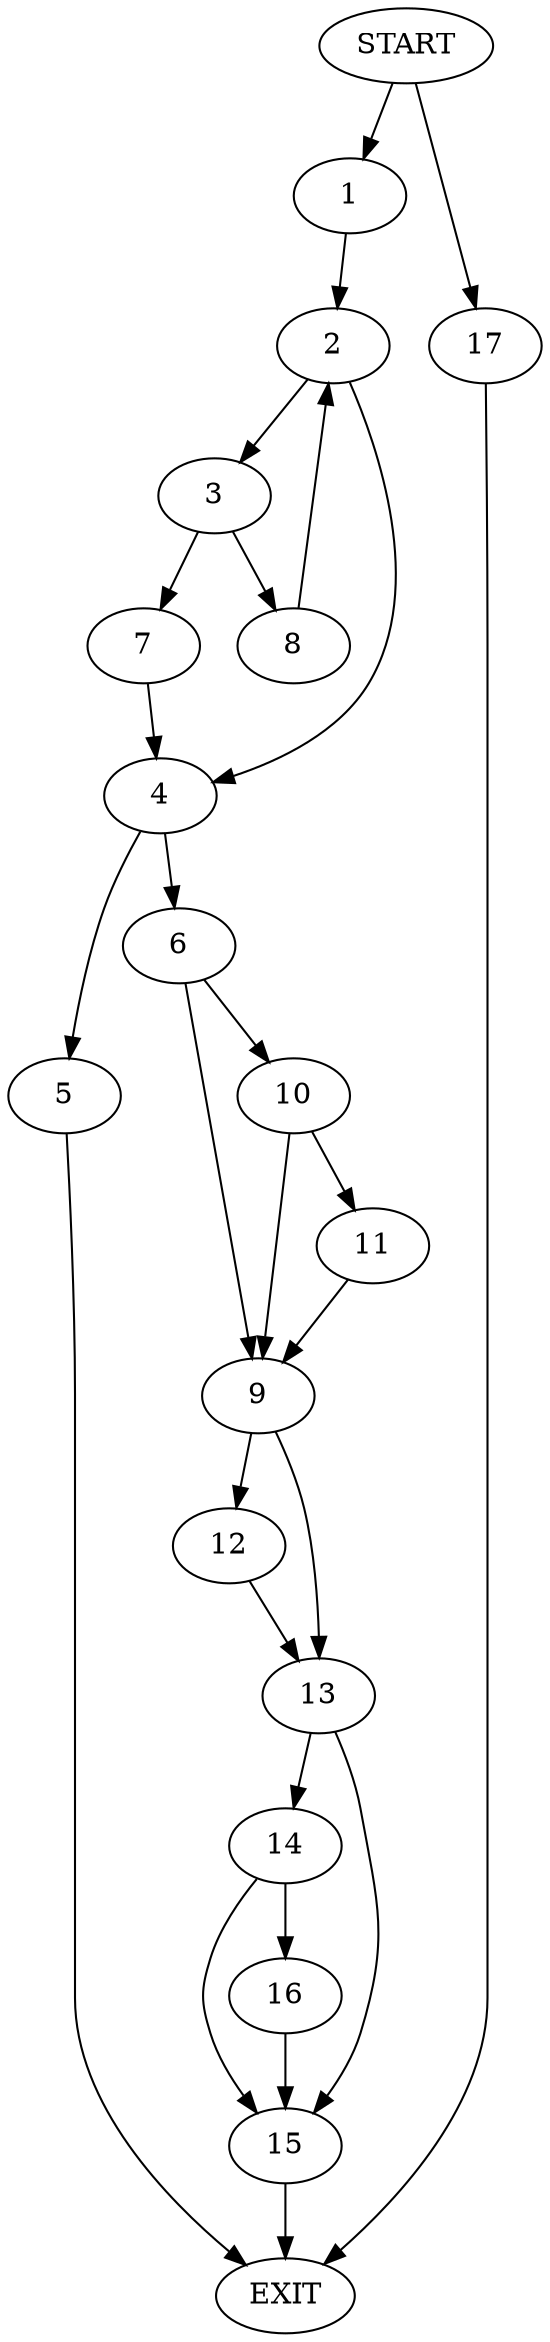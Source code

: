 digraph {
0 [label="START"]
18 [label="EXIT"]
0 -> 1
1 -> 2
2 -> 3
2 -> 4
4 -> 5
4 -> 6
3 -> 7
3 -> 8
8 -> 2
7 -> 4
5 -> 18
6 -> 9
6 -> 10
10 -> 9
10 -> 11
9 -> 12
9 -> 13
11 -> 9
12 -> 13
13 -> 14
13 -> 15
14 -> 16
14 -> 15
15 -> 18
16 -> 15
0 -> 17
17 -> 18
}
